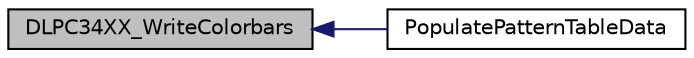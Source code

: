 digraph "DLPC34XX_WriteColorbars"
{
 // INTERACTIVE_SVG=YES
  edge [fontname="Helvetica",fontsize="10",labelfontname="Helvetica",labelfontsize="10"];
  node [fontname="Helvetica",fontsize="10",shape=record];
  rankdir="LR";
  Node1 [label="DLPC34XX_WriteColorbars",height=0.2,width=0.4,color="black", fillcolor="grey75", style="filled", fontcolor="black"];
  Node1 -> Node2 [dir="back",color="midnightblue",fontsize="10",style="solid",fontname="Helvetica"];
  Node2 [label="PopulatePatternTableData",height=0.2,width=0.4,color="black", fillcolor="white", style="filled",URL="$dlpc347x__samples_8c.html#a05763d44aaff7d0f837f4bb22b39dc0f"];
}
